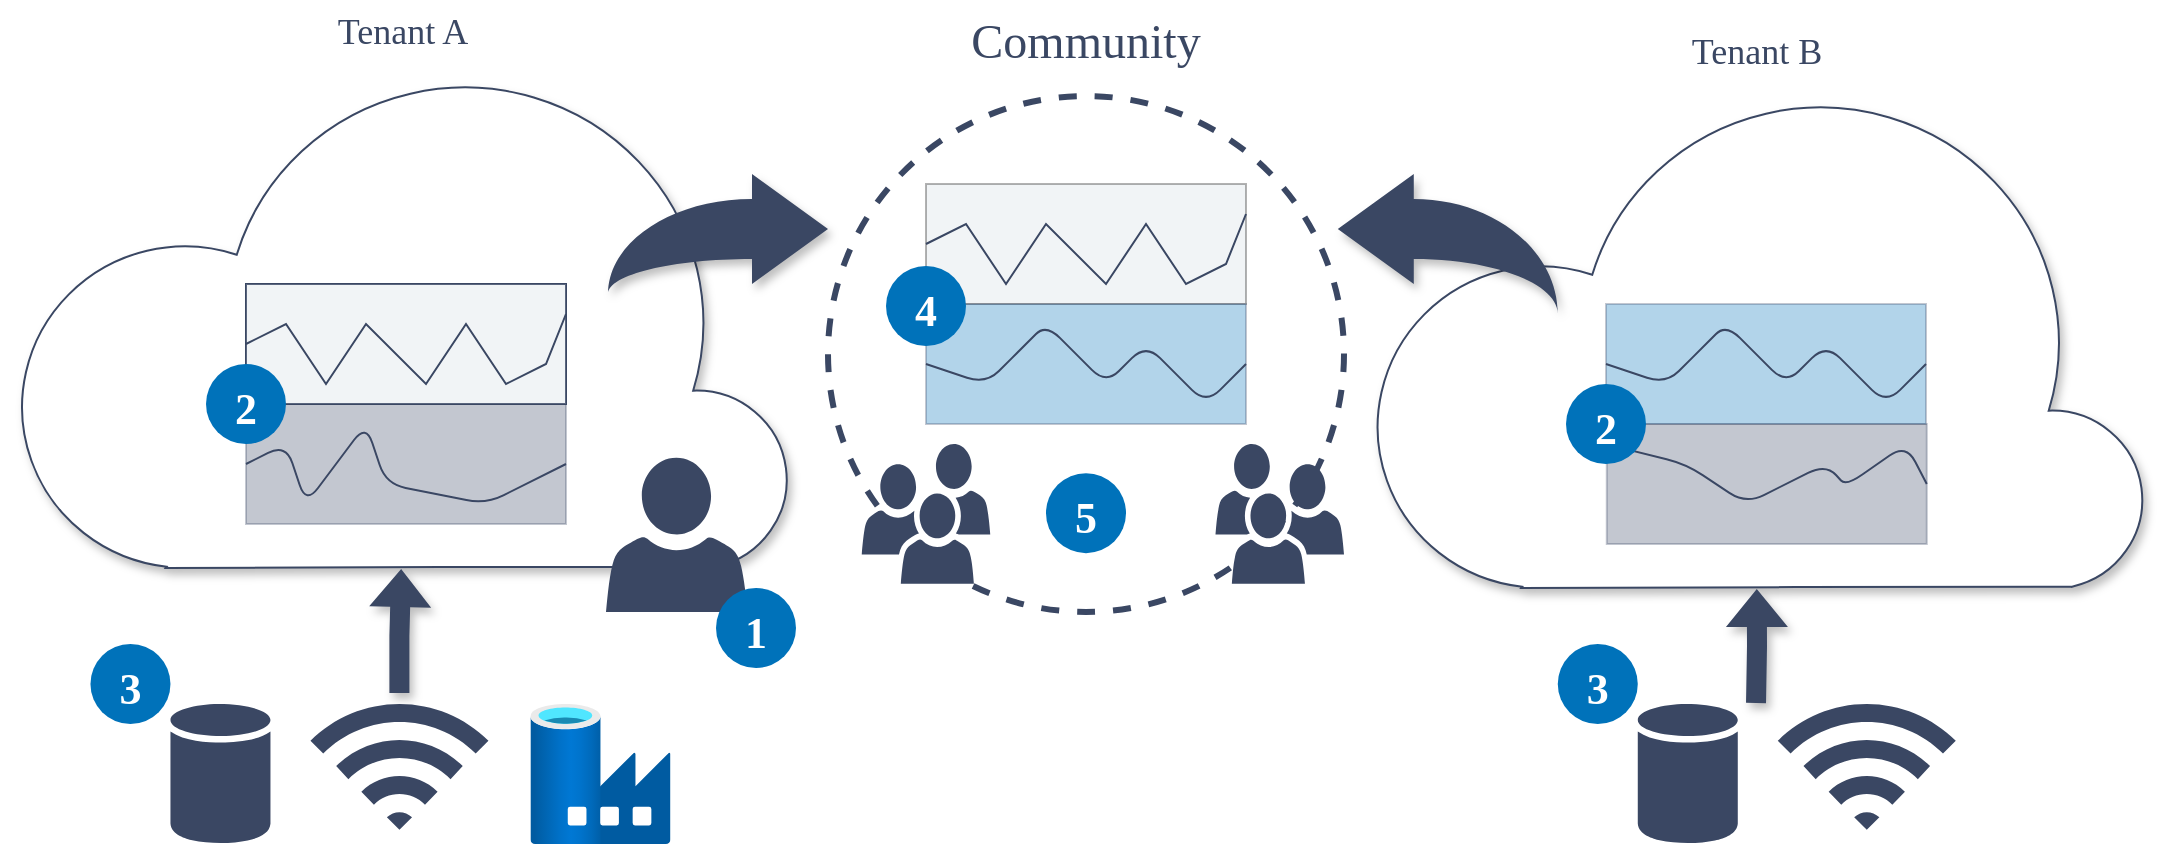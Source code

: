 <mxfile version="15.3.8" type="device"><diagram id="E29k8euflkz5KXhrsRJD" name="Page-2"><mxGraphModel dx="2062" dy="1182" grid="1" gridSize="10" guides="1" tooltips="1" connect="1" arrows="1" fold="1" page="1" pageScale="1" pageWidth="1100" pageHeight="850" math="0" shadow="0"><root><mxCell id="xHNixv0_dGu3-UZcAo0d-0"/><mxCell id="xHNixv0_dGu3-UZcAo0d-1" parent="xHNixv0_dGu3-UZcAo0d-0"/><mxCell id="GtAgXR0POvP67t67Wyeu-0" value="&lt;font style=&quot;font-size: 18px&quot;&gt;Tenant A&lt;/font&gt;" style="verticalLabelPosition=top;html=1;verticalAlign=bottom;align=center;shape=mxgraph.azure.cloud;shadow=1;labelPosition=center;spacingTop=0;fillColor=#FFFFFF;strokeColor=#3A4763;fontFamily=Titillium Web;fontSource=https%3A%2F%2Ffonts.googleapis.com%2Fcss%3Ffamily%3DTitillium%2BWeb;spacingBottom=0;fontColor=#3A4763;" vertex="1" parent="xHNixv0_dGu3-UZcAo0d-1"><mxGeometry x="12.23" y="278" width="390.77" height="254" as="geometry"/></mxCell><mxCell id="GtAgXR0POvP67t67Wyeu-1" value="&lt;font style=&quot;font-size: 18px&quot;&gt;Tenant B&lt;/font&gt;" style="verticalLabelPosition=top;html=1;verticalAlign=bottom;align=center;shape=mxgraph.azure.cloud;shadow=1;labelPosition=center;spacingTop=0;fillColor=default;strokeColor=#3A4763;fontFamily=Titillium Web;fontSource=https%3A%2F%2Ffonts.googleapis.com%2Fcss%3Ffamily%3DTitillium%2BWeb;spacingBottom=0;fontColor=#3A4763;" vertex="1" parent="xHNixv0_dGu3-UZcAo0d-1"><mxGeometry x="690" y="288" width="390.77" height="254" as="geometry"/></mxCell><mxCell id="t7bWqwD6H4C6iIc1hz2v-1" value="" style="html=1;shadow=1;dashed=0;align=center;verticalAlign=middle;shape=mxgraph.arrows2.jumpInArrow;dy=15;dx=38;arrowHead=55;sketch=0;fontColor=#FF3399;gradientDirection=west;flipH=0;strokeColor=none;fillColor=#3A4763;fontFamily=Titillium Web;fontSource=https%3A%2F%2Ffonts.googleapis.com%2Fcss%3Ffamily%3DTitillium%2BWeb;" vertex="1" parent="xHNixv0_dGu3-UZcAo0d-1"><mxGeometry x="311" y="335" width="110" height="60" as="geometry"/></mxCell><mxCell id="_nMaCqIYJ1is3a_on4s5-2" value="" style="group" vertex="1" connectable="0" parent="xHNixv0_dGu3-UZcAo0d-1"><mxGeometry x="785.89" y="570" width="199" height="100" as="geometry"/></mxCell><mxCell id="jPDe2ebYA5U5gEJp7QuB-6" value="" style="group" vertex="1" connectable="0" parent="_nMaCqIYJ1is3a_on4s5-2"><mxGeometry x="40" y="30" width="159" height="70" as="geometry"/></mxCell><mxCell id="jPDe2ebYA5U5gEJp7QuB-4" value="" style="sketch=0;shadow=0;dashed=0;html=1;strokeColor=none;fillColor=#3A4763;labelPosition=center;verticalLabelPosition=bottom;verticalAlign=top;outlineConnect=0;align=center;shape=mxgraph.office.databases.database;" vertex="1" parent="jPDe2ebYA5U5gEJp7QuB-6"><mxGeometry width="50" height="70" as="geometry"/></mxCell><mxCell id="jPDe2ebYA5U5gEJp7QuB-5" value="" style="html=1;verticalLabelPosition=bottom;align=center;labelBackgroundColor=#ffffff;verticalAlign=top;strokeWidth=2;strokeColor=none;shadow=0;dashed=0;shape=mxgraph.ios7.icons.wifi;pointerEvents=1;fontFamily=Titillium Web;fontSource=https%3A%2F%2Ffonts.googleapis.com%2Fcss%3Ffamily%3DTitillium%2BWeb;fontSize=24;fillColor=#3A4763;" vertex="1" parent="jPDe2ebYA5U5gEJp7QuB-6"><mxGeometry x="70" y="1.137e-13" width="89" height="62.93" as="geometry"/></mxCell><mxCell id="_nMaCqIYJ1is3a_on4s5-1" value="3" style="shape=ellipse;perimeter=ellipsePerimeter;fontSize=22;fontStyle=1;shadow=0;strokeColor=none;fillColor=#0072BA;strokeWidth=2;fontColor=#ffffff;align=center;verticalAlign=middle;fontFamily=Titillium Web;fontSource=https%3A%2F%2Ffonts.googleapis.com%2Fcss%3Ffamily%3DTitillium%2BWeb;" vertex="1" parent="_nMaCqIYJ1is3a_on4s5-2"><mxGeometry width="40" height="40" as="geometry"/></mxCell><mxCell id="_nMaCqIYJ1is3a_on4s5-3" value="" style="group" vertex="1" connectable="0" parent="xHNixv0_dGu3-UZcAo0d-1"><mxGeometry x="52.23" y="570" width="290" height="100" as="geometry"/></mxCell><mxCell id="jPDe2ebYA5U5gEJp7QuB-7" value="" style="group" vertex="1" connectable="0" parent="_nMaCqIYJ1is3a_on4s5-3"><mxGeometry x="40" y="30" width="250" height="70" as="geometry"/></mxCell><mxCell id="w6sfuB9m88D9v67qmGhd-0" value="" style="sketch=0;shadow=0;dashed=0;html=1;strokeColor=none;fillColor=#3A4763;labelPosition=center;verticalLabelPosition=bottom;verticalAlign=top;outlineConnect=0;align=center;shape=mxgraph.office.databases.database;" vertex="1" parent="jPDe2ebYA5U5gEJp7QuB-7"><mxGeometry width="50" height="70" as="geometry"/></mxCell><mxCell id="jPDe2ebYA5U5gEJp7QuB-0" value="" style="aspect=fixed;html=1;points=[];align=center;image;fontSize=12;image=img/lib/azure2/databases/Data_Factory.svg;sketch=0;fontFamily=Titillium Web;fontSource=https%3A%2F%2Ffonts.googleapis.com%2Fcss%3Ffamily%3DTitillium%2BWeb;" vertex="1" parent="jPDe2ebYA5U5gEJp7QuB-7"><mxGeometry x="180" width="70" height="70" as="geometry"/></mxCell><mxCell id="jPDe2ebYA5U5gEJp7QuB-3" value="" style="html=1;verticalLabelPosition=bottom;align=center;labelBackgroundColor=#ffffff;verticalAlign=top;strokeWidth=2;strokeColor=none;shadow=0;dashed=0;shape=mxgraph.ios7.icons.wifi;pointerEvents=1;fontFamily=Titillium Web;fontSource=https%3A%2F%2Ffonts.googleapis.com%2Fcss%3Ffamily%3DTitillium%2BWeb;fontSize=24;fillColor=#3A4763;" vertex="1" parent="jPDe2ebYA5U5gEJp7QuB-7"><mxGeometry x="70" y="1.137e-13" width="89" height="62.93" as="geometry"/></mxCell><mxCell id="_nMaCqIYJ1is3a_on4s5-0" value="3" style="shape=ellipse;perimeter=ellipsePerimeter;fontSize=22;fontStyle=1;shadow=0;strokeColor=none;fillColor=#0072BA;strokeWidth=2;fontColor=#ffffff;align=center;verticalAlign=middle;fontFamily=Titillium Web;fontSource=https%3A%2F%2Ffonts.googleapis.com%2Fcss%3Ffamily%3DTitillium%2BWeb;" vertex="1" parent="_nMaCqIYJ1is3a_on4s5-3"><mxGeometry width="40" height="40" as="geometry"/></mxCell><mxCell id="uH88AkqNezjdEOT2-anK-1" value="" style="group" vertex="1" connectable="0" parent="xHNixv0_dGu3-UZcAo0d-1"><mxGeometry x="310" y="476.82" width="95" height="105.18" as="geometry"/></mxCell><mxCell id="qxc_pXTwnw9307uiMnGY-0" value="" style="sketch=0;pointerEvents=1;shadow=0;dashed=0;html=1;strokeColor=none;fillColor=#3A4763;labelPosition=center;verticalLabelPosition=bottom;verticalAlign=top;outlineConnect=0;align=center;shape=mxgraph.office.users.user;fontFamily=Titillium Web;fontSource=https%3A%2F%2Ffonts.googleapis.com%2Fcss%3Ffamily%3DTitillium%2BWeb;" vertex="1" parent="uH88AkqNezjdEOT2-anK-1"><mxGeometry width="71" height="77.18" as="geometry"/></mxCell><mxCell id="h27MdLc9zztvTU6u2bYe-1" value="1" style="shape=ellipse;perimeter=ellipsePerimeter;fontSize=22;fontStyle=1;shadow=0;strokeColor=none;fillColor=#0072BA;strokeWidth=2;fontColor=#ffffff;align=center;verticalAlign=middle;fontFamily=Titillium Web;fontSource=https%3A%2F%2Ffonts.googleapis.com%2Fcss%3Ffamily%3DTitillium%2BWeb;" vertex="1" parent="uH88AkqNezjdEOT2-anK-1"><mxGeometry x="55" y="65.18" width="40" height="40" as="geometry"/></mxCell><mxCell id="uH88AkqNezjdEOT2-anK-3" value="" style="group;fontColor=#3A4763;" vertex="1" connectable="0" parent="xHNixv0_dGu3-UZcAo0d-1"><mxGeometry x="421" y="248" width="258" height="311.85" as="geometry"/></mxCell><mxCell id="1F7C_hZabSt8pR1lFBzT-0" value="Community" style="ellipse;whiteSpace=wrap;html=1;aspect=fixed;dashed=1;perimeterSpacing=5;verticalAlign=bottom;labelPosition=center;verticalLabelPosition=top;align=center;shadow=0;sketch=0;fontSize=24;strokeColor=#3A4763;strokeWidth=3;fontColor=#3A4763;fontFamily=Titillium Web;fontSource=https%3A%2F%2Ffonts.googleapis.com%2Fcss%3Ffamily%3DTitillium%2BWeb;spacingBottom=10;" vertex="1" parent="uH88AkqNezjdEOT2-anK-3"><mxGeometry y="48" width="258" height="258" as="geometry"/></mxCell><mxCell id="uH88AkqNezjdEOT2-anK-14" value="" style="group" vertex="1" connectable="0" parent="uH88AkqNezjdEOT2-anK-3"><mxGeometry x="49" y="92" width="160" height="60" as="geometry"/></mxCell><mxCell id="uH88AkqNezjdEOT2-anK-7" value="" style="rounded=0;whiteSpace=wrap;html=1;shadow=0;fontFamily=Titillium Web;fontSource=https%3A%2F%2Ffonts.googleapis.com%2Fcss%3Ffamily%3DTitillium%2BWeb;fontSize=24;fontColor=#3A4763;strokeColor=default;strokeWidth=1;fillColor=#D2DAE0;align=center;verticalAlign=middle;opacity=30;" vertex="1" parent="uH88AkqNezjdEOT2-anK-14"><mxGeometry width="160" height="60" as="geometry"/></mxCell><mxCell id="uH88AkqNezjdEOT2-anK-12" value="" style="rounded=0;orthogonalLoop=1;jettySize=auto;html=1;shadow=0;fontFamily=Titillium Web;fontSource=https%3A%2F%2Ffonts.googleapis.com%2Fcss%3Ffamily%3DTitillium%2BWeb;fontSize=24;fontColor=#3A4763;endArrow=none;endFill=0;sourcePerimeterSpacing=0;fillColor=#3A4763;entryX=1;entryY=0.25;entryDx=0;entryDy=0;exitX=0;exitY=0.5;exitDx=0;exitDy=0;strokeColor=#3A4763;" edge="1" parent="uH88AkqNezjdEOT2-anK-14" source="uH88AkqNezjdEOT2-anK-7" target="uH88AkqNezjdEOT2-anK-7"><mxGeometry relative="1" as="geometry"><mxPoint x="-160" y="-260" as="targetPoint"/><Array as="points"><mxPoint x="20" y="20"/><mxPoint x="40" y="50"/><mxPoint x="60" y="20"/><mxPoint x="90" y="50"/><mxPoint x="110" y="20"/><mxPoint x="130" y="50"/><mxPoint x="150" y="40"/></Array></mxGeometry></mxCell><mxCell id="uH88AkqNezjdEOT2-anK-22" value="" style="group" vertex="1" connectable="0" parent="uH88AkqNezjdEOT2-anK-3"><mxGeometry x="49" y="152" width="160" height="60" as="geometry"/></mxCell><mxCell id="uH88AkqNezjdEOT2-anK-23" value="" style="group" vertex="1" connectable="0" parent="uH88AkqNezjdEOT2-anK-22"><mxGeometry width="160" height="60" as="geometry"/></mxCell><mxCell id="uH88AkqNezjdEOT2-anK-8" value="" style="rounded=0;whiteSpace=wrap;html=1;shadow=0;fontFamily=Titillium Web;fontSource=https%3A%2F%2Ffonts.googleapis.com%2Fcss%3Ffamily%3DTitillium%2BWeb;fontSize=24;fontColor=#3A4763;strokeColor=#3A4763;strokeWidth=1;fillColor=#0072BA;align=center;verticalAlign=middle;opacity=30;" vertex="1" parent="uH88AkqNezjdEOT2-anK-23"><mxGeometry width="160" height="60" as="geometry"/></mxCell><mxCell id="uH88AkqNezjdEOT2-anK-21" value="" style="edgeStyle=none;orthogonalLoop=1;jettySize=auto;html=1;shadow=0;fontFamily=Titillium Web;fontSource=https%3A%2F%2Ffonts.googleapis.com%2Fcss%3Ffamily%3DTitillium%2BWeb;fontSize=24;fontColor=#3A4763;endArrow=none;endFill=0;sourcePerimeterSpacing=0;strokeColor=#3A4763;fillColor=#3A4763;exitX=1;exitY=0.5;exitDx=0;exitDy=0;rounded=1;entryX=0;entryY=0.5;entryDx=0;entryDy=0;" edge="1" parent="uH88AkqNezjdEOT2-anK-23" source="uH88AkqNezjdEOT2-anK-8" target="uH88AkqNezjdEOT2-anK-8"><mxGeometry relative="1" as="geometry"><mxPoint x="-149" y="-280" as="targetPoint"/><Array as="points"><mxPoint x="140" y="50"/><mxPoint x="110" y="20"/><mxPoint x="90" y="40"/><mxPoint x="60" y="10"/><mxPoint x="50" y="20"/><mxPoint x="30" y="40"/></Array></mxGeometry></mxCell><mxCell id="uH88AkqNezjdEOT2-anK-19" value="" style="edgeStyle=none;orthogonalLoop=1;jettySize=auto;html=1;shadow=0;fontFamily=Titillium Web;fontSource=https%3A%2F%2Ffonts.googleapis.com%2Fcss%3Ffamily%3DTitillium%2BWeb;fontSize=24;fontColor=#3A4763;endArrow=none;endFill=0;sourcePerimeterSpacing=0;strokeColor=#3A4763;fillColor=#3A4763;opacity=30;curved=1;entryX=0;entryY=0.5;entryDx=0;entryDy=0;" edge="1" parent="uH88AkqNezjdEOT2-anK-23" source="uH88AkqNezjdEOT2-anK-8" target="uH88AkqNezjdEOT2-anK-8"><mxGeometry relative="1" as="geometry"><mxPoint x="19" y="-18" as="targetPoint"/></mxGeometry></mxCell><mxCell id="uH88AkqNezjdEOT2-anK-33" value="4" style="shape=ellipse;perimeter=ellipsePerimeter;fontSize=22;fontStyle=1;shadow=0;strokeColor=none;fillColor=#0072BA;strokeWidth=2;fontColor=#ffffff;align=center;verticalAlign=middle;fontFamily=Titillium Web;fontSource=https%3A%2F%2Ffonts.googleapis.com%2Fcss%3Ffamily%3DTitillium%2BWeb;" vertex="1" parent="uH88AkqNezjdEOT2-anK-3"><mxGeometry x="29" y="133" width="40" height="40" as="geometry"/></mxCell><mxCell id="cr3ekC6h3Y1ULXvlMRdJ-3" value="5" style="shape=ellipse;perimeter=ellipsePerimeter;fontSize=22;fontStyle=1;shadow=0;strokeColor=none;fillColor=#0072BA;strokeWidth=2;fontColor=#ffffff;align=center;verticalAlign=middle;fontFamily=Titillium Web;fontSource=https%3A%2F%2Ffonts.googleapis.com%2Fcss%3Ffamily%3DTitillium%2BWeb;" vertex="1" parent="uH88AkqNezjdEOT2-anK-3"><mxGeometry x="109" y="236.57" width="40" height="40" as="geometry"/></mxCell><mxCell id="cr3ekC6h3Y1ULXvlMRdJ-12" value="&lt;span style=&quot;color: rgba(0 , 0 , 0 , 0) ; font-family: monospace ; font-size: 0px&quot;&gt;%3CmxGraphModel%3E%3Croot%3E%3CmxCell%20id%3D%220%22%2F%3E%3CmxCell%20id%3D%221%22%20parent%3D%220%22%2F%3E%3CmxCell%20id%3D%222%22%20value%3D%22%22%20style%3D%22group%3BfontColor%3D%233A4763%3B%22%20vertex%3D%221%22%20connectable%3D%220%22%20parent%3D%221%22%3E%3CmxGeometry%20x%3D%22421%22%20y%3D%22248%22%20width%3D%22258%22%20height%3D%22306%22%20as%3D%22geometry%22%2F%3E%3C%2FmxCell%3E%3CmxCell%20id%3D%223%22%20value%3D%22Community%22%20style%3D%22ellipse%3BwhiteSpace%3Dwrap%3Bhtml%3D1%3Baspect%3Dfixed%3Bdashed%3D1%3BperimeterSpacing%3D5%3BverticalAlign%3Dbottom%3BlabelPosition%3Dcenter%3BverticalLabelPosition%3Dtop%3Balign%3Dcenter%3Bshadow%3D0%3Bsketch%3D0%3BfontSize%3D24%3BstrokeColor%3D%233A4763%3BstrokeWidth%3D3%3BfontColor%3D%233A4763%3BfontFamily%3DTitillium%20Web%3BfontSource%3Dhttps%253A%252F%252Ffonts.googleapis.com%252Fcss%253Ffamily%253DTitillium%252BWeb%3BspacingBottom%3D10%3B%22%20vertex%3D%221%22%20parent%3D%222%22%3E%3CmxGeometry%20y%3D%2248%22%20width%3D%22258%22%20height%3D%22258%22%20as%3D%22geometry%22%2F%3E%3C%2FmxCell%3E%3CmxCell%20id%3D%224%22%20value%3D%22%2B%22%20style%3D%22sketch%3D0%3BpointerEvents%3D1%3Bshadow%3D0%3Bdashed%3D0%3Bhtml%3D1%3BstrokeColor%3Dnone%3BfillColor%3D%233A4763%3BlabelPosition%3Dcenter%3BverticalLabelPosition%3Dbottom%3BverticalAlign%3Dtop%3BoutlineConnect%3D0%3Balign%3Dcenter%3Bshape%3Dmxgraph.office.users.users%3BfontFamily%3DTitillium%20Web%3BfontSource%3Dhttps%253A%252F%252Ffonts.googleapis.com%252Fcss%253Ffamily%253DTitillium%252BWeb%3BfontSize%3D24%3BflipH%3D1%3B%22%20vertex%3D%221%22%20parent%3D%222%22%3E%3CmxGeometry%20x%3D%22194.4%22%20y%3D%22222%22%20width%3D%2263.6%22%20height%3D%2269.13%22%20as%3D%22geometry%22%2F%3E%3C%2FmxCell%3E%3CmxCell%20id%3D%225%22%20value%3D%22%22%20style%3D%22group%22%20vertex%3D%221%22%20connectable%3D%220%22%20parent%3D%222%22%3E%3CmxGeometry%20x%3D%2249%22%20y%3D%2292%22%20width%3D%22160%22%20height%3D%2260%22%20as%3D%22geometry%22%2F%3E%3C%2FmxCell%3E%3CmxCell%20id%3D%226%22%20value%3D%22%22%20style%3D%22rounded%3D0%3BwhiteSpace%3Dwrap%3Bhtml%3D1%3Bshadow%3D0%3BfontFamily%3DTitillium%20Web%3BfontSource%3Dhttps%253A%252F%252Ffonts.googleapis.com%252Fcss%253Ffamily%253DTitillium%252BWeb%3BfontSize%3D24%3BfontColor%3D%233A4763%3BstrokeColor%3Ddefault%3BstrokeWidth%3D1%3BfillColor%3D%23D2DAE0%3Balign%3Dcenter%3BverticalAlign%3Dmiddle%3Bopacity%3D30%3B%22%20vertex%3D%221%22%20parent%3D%225%22%3E%3CmxGeometry%20width%3D%22160%22%20height%3D%2260%22%20as%3D%22geometry%22%2F%3E%3C%2FmxCell%3E%3CmxCell%20id%3D%227%22%20value%3D%22%22%20style%3D%22rounded%3D0%3BorthogonalLoop%3D1%3BjettySize%3Dauto%3Bhtml%3D1%3Bshadow%3D0%3BfontFamily%3DTitillium%20Web%3BfontSource%3Dhttps%253A%252F%252Ffonts.googleapis.com%252Fcss%253Ffamily%253DTitillium%252BWeb%3BfontSize%3D24%3BfontColor%3D%233A4763%3BendArrow%3Dnone%3BendFill%3D0%3BsourcePerimeterSpacing%3D0%3BfillColor%3D%233A4763%3BentryX%3D1%3BentryY%3D0.25%3BentryDx%3D0%3BentryDy%3D0%3BexitX%3D0%3BexitY%3D0.5%3BexitDx%3D0%3BexitDy%3D0%3BstrokeColor%3D%233A4763%3B%22%20edge%3D%221%22%20parent%3D%225%22%20source%3D%226%22%20target%3D%226%22%3E%3CmxGeometry%20relative%3D%221%22%20as%3D%22geometry%22%3E%3CmxPoint%20x%3D%22-160%22%20y%3D%22-260%22%20as%3D%22targetPoint%22%2F%3E%3CArray%20as%3D%22points%22%3E%3CmxPoint%20x%3D%2220%22%20y%3D%2220%22%2F%3E%3CmxPoint%20x%3D%2240%22%20y%3D%2250%22%2F%3E%3CmxPoint%20x%3D%2260%22%20y%3D%2220%22%2F%3E%3CmxPoint%20x%3D%2290%22%20y%3D%2250%22%2F%3E%3CmxPoint%20x%3D%22110%22%20y%3D%2220%22%2F%3E%3CmxPoint%20x%3D%22130%22%20y%3D%2250%22%2F%3E%3CmxPoint%20x%3D%22150%22%20y%3D%2240%22%2F%3E%3C%2FArray%3E%3C%2FmxGeometry%3E%3C%2FmxCell%3E%3CmxCell%20id%3D%228%22%20value%3D%22%22%20style%3D%22group%22%20vertex%3D%221%22%20connectable%3D%220%22%20parent%3D%222%22%3E%3CmxGeometry%20x%3D%2249%22%20y%3D%22152%22%20width%3D%22160%22%20height%3D%2260%22%20as%3D%22geometry%22%2F%3E%3C%2FmxCell%3E%3CmxCell%20id%3D%229%22%20value%3D%22%22%20style%3D%22group%22%20vertex%3D%221%22%20connectable%3D%220%22%20parent%3D%228%22%3E%3CmxGeometry%20width%3D%22160%22%20height%3D%2260%22%20as%3D%22geometry%22%2F%3E%3C%2FmxCell%3E%3CmxCell%20id%3D%2210%22%20value%3D%22%22%20style%3D%22rounded%3D0%3BwhiteSpace%3Dwrap%3Bhtml%3D1%3Bshadow%3D0%3BfontFamily%3DTitillium%20Web%3BfontSource%3Dhttps%253A%252F%252Ffonts.googleapis.com%252Fcss%253Ffamily%253DTitillium%252BWeb%3BfontSize%3D24%3BfontColor%3D%233A4763%3BstrokeColor%3D%233A4763%3BstrokeWidth%3D1%3BfillColor%3D%230072BA%3Balign%3Dcenter%3BverticalAlign%3Dmiddle%3Bopacity%3D30%3B%22%20vertex%3D%221%22%20parent%3D%229%22%3E%3CmxGeometry%20width%3D%22160%22%20height%3D%2260%22%20as%3D%22geometry%22%2F%3E%3C%2FmxCell%3E%3CmxCell%20id%3D%2211%22%20value%3D%22%22%20style%3D%22edgeStyle%3Dnone%3BorthogonalLoop%3D1%3BjettySize%3Dauto%3Bhtml%3D1%3Bshadow%3D0%3BfontFamily%3DTitillium%20Web%3BfontSource%3Dhttps%253A%252F%252Ffonts.googleapis.com%252Fcss%253Ffamily%253DTitillium%252BWeb%3BfontSize%3D24%3BfontColor%3D%233A4763%3BendArrow%3Dnone%3BendFill%3D0%3BsourcePerimeterSpacing%3D0%3BstrokeColor%3D%233A4763%3BfillColor%3D%233A4763%3BexitX%3D1%3BexitY%3D0.5%3BexitDx%3D0%3BexitDy%3D0%3Brounded%3D1%3BentryX%3D0%3BentryY%3D0.5%3BentryDx%3D0%3BentryDy%3D0%3B%22%20edge%3D%221%22%20parent%3D%229%22%20source%3D%2210%22%20target%3D%2210%22%3E%3CmxGeometry%20relative%3D%221%22%20as%3D%22geometry%22%3E%3CmxPoint%20x%3D%22-149%22%20y%3D%22-280%22%20as%3D%22targetPoint%22%2F%3E%3CArray%20as%3D%22points%22%3E%3CmxPoint%20x%3D%22140%22%20y%3D%2250%22%2F%3E%3CmxPoint%20x%3D%22110%22%20y%3D%2220%22%2F%3E%3CmxPoint%20x%3D%2290%22%20y%3D%2240%22%2F%3E%3CmxPoint%20x%3D%2260%22%20y%3D%2210%22%2F%3E%3CmxPoint%20x%3D%2250%22%20y%3D%2220%22%2F%3E%3CmxPoint%20x%3D%2230%22%20y%3D%2240%22%2F%3E%3C%2FArray%3E%3C%2FmxGeometry%3E%3C%2FmxCell%3E%3CmxCell%20id%3D%2212%22%20value%3D%22%22%20style%3D%22edgeStyle%3Dnone%3BorthogonalLoop%3D1%3BjettySize%3Dauto%3Bhtml%3D1%3Bshadow%3D0%3BfontFamily%3DTitillium%20Web%3BfontSource%3Dhttps%253A%252F%252Ffonts.googleapis.com%252Fcss%253Ffamily%253DTitillium%252BWeb%3BfontSize%3D24%3BfontColor%3D%233A4763%3BendArrow%3Dnone%3BendFill%3D0%3BsourcePerimeterSpacing%3D0%3BstrokeColor%3D%233A4763%3BfillColor%3D%233A4763%3Bopacity%3D30%3Bcurved%3D1%3BentryX%3D0%3BentryY%3D0.5%3BentryDx%3D0%3BentryDy%3D0%3B%22%20edge%3D%221%22%20parent%3D%229%22%20source%3D%2210%22%20target%3D%2210%22%3E%3CmxGeometry%20relative%3D%221%22%20as%3D%22geometry%22%3E%3CmxPoint%20x%3D%2219%22%20y%3D%22-18%22%20as%3D%22targetPoint%22%2F%3E%3C%2FmxGeometry%3E%3C%2FmxCell%3E%3CmxCell%20id%3D%2213%22%20value%3D%224%22%20style%3D%22shape%3Dellipse%3Bperimeter%3DellipsePerimeter%3BfontSize%3D22%3BfontStyle%3D1%3Bshadow%3D0%3BstrokeColor%3Dnone%3BfillColor%3D%230072BA%3BstrokeWidth%3D2%3BfontColor%3D%23ffffff%3Balign%3Dcenter%3BverticalAlign%3Dmiddle%3BfontFamily%3DTitillium%20Web%3BfontSource%3Dhttps%253A%252F%252Ffonts.googleapis.com%252Fcss%253Ffamily%253DTitillium%252BWeb%3B%22%20vertex%3D%221%22%20parent%3D%222%22%3E%3CmxGeometry%20x%3D%2229%22%20y%3D%22133%22%20width%3D%2240%22%20height%3D%2240%22%20as%3D%22geometry%22%2F%3E%3C%2FmxCell%3E%3CmxCell%20id%3D%2214%22%20value%3D%225%22%20style%3D%22shape%3Dellipse%3Bperimeter%3DellipsePerimeter%3BfontSize%3D22%3BfontStyle%3D1%3Bshadow%3D0%3BstrokeColor%3Dnone%3BfillColor%3D%230072BA%3BstrokeWidth%3D2%3BfontColor%3D%23ffffff%3Balign%3Dcenter%3BverticalAlign%3Dmiddle%3BfontFamily%3DTitillium%20Web%3BfontSource%3Dhttps%253A%252F%252Ffonts.googleapis.com%252Fcss%253Ffamily%253DTitillium%252BWeb%3B%22%20vertex%3D%221%22%20parent%3D%222%22%3E%3CmxGeometry%20x%3D%22109%22%20y%3D%22236.57%22%20width%3D%2240%22%20height%3D%2240%22%20as%3D%22geometry%22%2F%3E%3C%2FmxCell%3E%3CmxCell%20id%3D%2215%22%20value%3D%22%22%20style%3D%22sketch%3D0%3BpointerEvents%3D1%3Bshadow%3D0%3Bdashed%3D0%3Bhtml%3D1%3BstrokeColor%3Dnone%3BfillColor%3D%233A4763%3BlabelPosition%3Dcenter%3BverticalLabelPosition%3Dbottom%3BverticalAlign%3Dtop%3BoutlineConnect%3D0%3Balign%3Dcenter%3Bshape%3Dmxgraph.office.users.users%3BfontFamily%3DTitillium%20Web%3BfontSource%3Dhttps%253A%252F%252Ffonts.googleapis.com%252Fcss%253Ffamily%253DTitillium%252BWeb%3BfontSize%3D24%3BfontColor%3D%233A4763%3B%22%20vertex%3D%221%22%20parent%3D%222%22%3E%3CmxGeometry%20x%3D%2216.87%22%20y%3D%22222%22%20width%3D%2264.26%22%20height%3D%2269.85%22%20as%3D%22geometry%22%2F%3E%3C%2FmxCell%3E%3C%2Froot%3E%3C%2FmxGraphModel%3E&lt;/span&gt;" style="sketch=0;pointerEvents=1;shadow=0;dashed=0;html=1;strokeColor=none;fillColor=#3A4763;labelPosition=center;verticalLabelPosition=bottom;verticalAlign=top;outlineConnect=0;align=center;shape=mxgraph.office.users.users;fontFamily=Titillium Web;fontSource=https%3A%2F%2Ffonts.googleapis.com%2Fcss%3Ffamily%3DTitillium%2BWeb;fontSize=24;fontColor=#3A4763;" vertex="1" parent="uH88AkqNezjdEOT2-anK-3"><mxGeometry x="16.87" y="222" width="64.26" height="69.85" as="geometry"/></mxCell><mxCell id="cr3ekC6h3Y1ULXvlMRdJ-27" value="&lt;span style=&quot;color: rgba(0 , 0 , 0 , 0) ; font-family: monospace ; font-size: 0px&quot;&gt;%3CmxGraphModel%3E%3Croot%3E%3CmxCell%20id%3D%220%22%2F%3E%3CmxCell%20id%3D%221%22%20parent%3D%220%22%2F%3E%3CmxCell%20id%3D%222%22%20value%3D%22%22%20style%3D%22group%3BfontColor%3D%233A4763%3B%22%20vertex%3D%221%22%20connectable%3D%220%22%20parent%3D%221%22%3E%3CmxGeometry%20x%3D%22421%22%20y%3D%22248%22%20width%3D%22258%22%20height%3D%22306%22%20as%3D%22geometry%22%2F%3E%3C%2FmxCell%3E%3CmxCell%20id%3D%223%22%20value%3D%22Community%22%20style%3D%22ellipse%3BwhiteSpace%3Dwrap%3Bhtml%3D1%3Baspect%3Dfixed%3Bdashed%3D1%3BperimeterSpacing%3D5%3BverticalAlign%3Dbottom%3BlabelPosition%3Dcenter%3BverticalLabelPosition%3Dtop%3Balign%3Dcenter%3Bshadow%3D0%3Bsketch%3D0%3BfontSize%3D24%3BstrokeColor%3D%233A4763%3BstrokeWidth%3D3%3BfontColor%3D%233A4763%3BfontFamily%3DTitillium%20Web%3BfontSource%3Dhttps%253A%252F%252Ffonts.googleapis.com%252Fcss%253Ffamily%253DTitillium%252BWeb%3BspacingBottom%3D10%3B%22%20vertex%3D%221%22%20parent%3D%222%22%3E%3CmxGeometry%20y%3D%2248%22%20width%3D%22258%22%20height%3D%22258%22%20as%3D%22geometry%22%2F%3E%3C%2FmxCell%3E%3CmxCell%20id%3D%224%22%20value%3D%22%2B%22%20style%3D%22sketch%3D0%3BpointerEvents%3D1%3Bshadow%3D0%3Bdashed%3D0%3Bhtml%3D1%3BstrokeColor%3Dnone%3BfillColor%3D%233A4763%3BlabelPosition%3Dcenter%3BverticalLabelPosition%3Dbottom%3BverticalAlign%3Dtop%3BoutlineConnect%3D0%3Balign%3Dcenter%3Bshape%3Dmxgraph.office.users.users%3BfontFamily%3DTitillium%20Web%3BfontSource%3Dhttps%253A%252F%252Ffonts.googleapis.com%252Fcss%253Ffamily%253DTitillium%252BWeb%3BfontSize%3D24%3BflipH%3D1%3B%22%20vertex%3D%221%22%20parent%3D%222%22%3E%3CmxGeometry%20x%3D%22194.4%22%20y%3D%22222%22%20width%3D%2263.6%22%20height%3D%2269.13%22%20as%3D%22geometry%22%2F%3E%3C%2FmxCell%3E%3CmxCell%20id%3D%225%22%20value%3D%22%22%20style%3D%22group%22%20vertex%3D%221%22%20connectable%3D%220%22%20parent%3D%222%22%3E%3CmxGeometry%20x%3D%2249%22%20y%3D%2292%22%20width%3D%22160%22%20height%3D%2260%22%20as%3D%22geometry%22%2F%3E%3C%2FmxCell%3E%3CmxCell%20id%3D%226%22%20value%3D%22%22%20style%3D%22rounded%3D0%3BwhiteSpace%3Dwrap%3Bhtml%3D1%3Bshadow%3D0%3BfontFamily%3DTitillium%20Web%3BfontSource%3Dhttps%253A%252F%252Ffonts.googleapis.com%252Fcss%253Ffamily%253DTitillium%252BWeb%3BfontSize%3D24%3BfontColor%3D%233A4763%3BstrokeColor%3Ddefault%3BstrokeWidth%3D1%3BfillColor%3D%23D2DAE0%3Balign%3Dcenter%3BverticalAlign%3Dmiddle%3Bopacity%3D30%3B%22%20vertex%3D%221%22%20parent%3D%225%22%3E%3CmxGeometry%20width%3D%22160%22%20height%3D%2260%22%20as%3D%22geometry%22%2F%3E%3C%2FmxCell%3E%3CmxCell%20id%3D%227%22%20value%3D%22%22%20style%3D%22rounded%3D0%3BorthogonalLoop%3D1%3BjettySize%3Dauto%3Bhtml%3D1%3Bshadow%3D0%3BfontFamily%3DTitillium%20Web%3BfontSource%3Dhttps%253A%252F%252Ffonts.googleapis.com%252Fcss%253Ffamily%253DTitillium%252BWeb%3BfontSize%3D24%3BfontColor%3D%233A4763%3BendArrow%3Dnone%3BendFill%3D0%3BsourcePerimeterSpacing%3D0%3BfillColor%3D%233A4763%3BentryX%3D1%3BentryY%3D0.25%3BentryDx%3D0%3BentryDy%3D0%3BexitX%3D0%3BexitY%3D0.5%3BexitDx%3D0%3BexitDy%3D0%3BstrokeColor%3D%233A4763%3B%22%20edge%3D%221%22%20parent%3D%225%22%20source%3D%226%22%20target%3D%226%22%3E%3CmxGeometry%20relative%3D%221%22%20as%3D%22geometry%22%3E%3CmxPoint%20x%3D%22-160%22%20y%3D%22-260%22%20as%3D%22targetPoint%22%2F%3E%3CArray%20as%3D%22points%22%3E%3CmxPoint%20x%3D%2220%22%20y%3D%2220%22%2F%3E%3CmxPoint%20x%3D%2240%22%20y%3D%2250%22%2F%3E%3CmxPoint%20x%3D%2260%22%20y%3D%2220%22%2F%3E%3CmxPoint%20x%3D%2290%22%20y%3D%2250%22%2F%3E%3CmxPoint%20x%3D%22110%22%20y%3D%2220%22%2F%3E%3CmxPoint%20x%3D%22130%22%20y%3D%2250%22%2F%3E%3CmxPoint%20x%3D%22150%22%20y%3D%2240%22%2F%3E%3C%2FArray%3E%3C%2FmxGeometry%3E%3C%2FmxCell%3E%3CmxCell%20id%3D%228%22%20value%3D%22%22%20style%3D%22group%22%20vertex%3D%221%22%20connectable%3D%220%22%20parent%3D%222%22%3E%3CmxGeometry%20x%3D%2249%22%20y%3D%22152%22%20width%3D%22160%22%20height%3D%2260%22%20as%3D%22geometry%22%2F%3E%3C%2FmxCell%3E%3CmxCell%20id%3D%229%22%20value%3D%22%22%20style%3D%22group%22%20vertex%3D%221%22%20connectable%3D%220%22%20parent%3D%228%22%3E%3CmxGeometry%20width%3D%22160%22%20height%3D%2260%22%20as%3D%22geometry%22%2F%3E%3C%2FmxCell%3E%3CmxCell%20id%3D%2210%22%20value%3D%22%22%20style%3D%22rounded%3D0%3BwhiteSpace%3Dwrap%3Bhtml%3D1%3Bshadow%3D0%3BfontFamily%3DTitillium%20Web%3BfontSource%3Dhttps%253A%252F%252Ffonts.googleapis.com%252Fcss%253Ffamily%253DTitillium%252BWeb%3BfontSize%3D24%3BfontColor%3D%233A4763%3BstrokeColor%3D%233A4763%3BstrokeWidth%3D1%3BfillColor%3D%230072BA%3Balign%3Dcenter%3BverticalAlign%3Dmiddle%3Bopacity%3D30%3B%22%20vertex%3D%221%22%20parent%3D%229%22%3E%3CmxGeometry%20width%3D%22160%22%20height%3D%2260%22%20as%3D%22geometry%22%2F%3E%3C%2FmxCell%3E%3CmxCell%20id%3D%2211%22%20value%3D%22%22%20style%3D%22edgeStyle%3Dnone%3BorthogonalLoop%3D1%3BjettySize%3Dauto%3Bhtml%3D1%3Bshadow%3D0%3BfontFamily%3DTitillium%20Web%3BfontSource%3Dhttps%253A%252F%252Ffonts.googleapis.com%252Fcss%253Ffamily%253DTitillium%252BWeb%3BfontSize%3D24%3BfontColor%3D%233A4763%3BendArrow%3Dnone%3BendFill%3D0%3BsourcePerimeterSpacing%3D0%3BstrokeColor%3D%233A4763%3BfillColor%3D%233A4763%3BexitX%3D1%3BexitY%3D0.5%3BexitDx%3D0%3BexitDy%3D0%3Brounded%3D1%3BentryX%3D0%3BentryY%3D0.5%3BentryDx%3D0%3BentryDy%3D0%3B%22%20edge%3D%221%22%20parent%3D%229%22%20source%3D%2210%22%20target%3D%2210%22%3E%3CmxGeometry%20relative%3D%221%22%20as%3D%22geometry%22%3E%3CmxPoint%20x%3D%22-149%22%20y%3D%22-280%22%20as%3D%22targetPoint%22%2F%3E%3CArray%20as%3D%22points%22%3E%3CmxPoint%20x%3D%22140%22%20y%3D%2250%22%2F%3E%3CmxPoint%20x%3D%22110%22%20y%3D%2220%22%2F%3E%3CmxPoint%20x%3D%2290%22%20y%3D%2240%22%2F%3E%3CmxPoint%20x%3D%2260%22%20y%3D%2210%22%2F%3E%3CmxPoint%20x%3D%2250%22%20y%3D%2220%22%2F%3E%3CmxPoint%20x%3D%2230%22%20y%3D%2240%22%2F%3E%3C%2FArray%3E%3C%2FmxGeometry%3E%3C%2FmxCell%3E%3CmxCell%20id%3D%2212%22%20value%3D%22%22%20style%3D%22edgeStyle%3Dnone%3BorthogonalLoop%3D1%3BjettySize%3Dauto%3Bhtml%3D1%3Bshadow%3D0%3BfontFamily%3DTitillium%20Web%3BfontSource%3Dhttps%253A%252F%252Ffonts.googleapis.com%252Fcss%253Ffamily%253DTitillium%252BWeb%3BfontSize%3D24%3BfontColor%3D%233A4763%3BendArrow%3Dnone%3BendFill%3D0%3BsourcePerimeterSpacing%3D0%3BstrokeColor%3D%233A4763%3BfillColor%3D%233A4763%3Bopacity%3D30%3Bcurved%3D1%3BentryX%3D0%3BentryY%3D0.5%3BentryDx%3D0%3BentryDy%3D0%3B%22%20edge%3D%221%22%20parent%3D%229%22%20source%3D%2210%22%20target%3D%2210%22%3E%3CmxGeometry%20relative%3D%221%22%20as%3D%22geometry%22%3E%3CmxPoint%20x%3D%2219%22%20y%3D%22-18%22%20as%3D%22targetPoint%22%2F%3E%3C%2FmxGeometry%3E%3C%2FmxCell%3E%3CmxCell%20id%3D%2213%22%20value%3D%224%22%20style%3D%22shape%3Dellipse%3Bperimeter%3DellipsePerimeter%3BfontSize%3D22%3BfontStyle%3D1%3Bshadow%3D0%3BstrokeColor%3Dnone%3BfillColor%3D%230072BA%3BstrokeWidth%3D2%3BfontColor%3D%23ffffff%3Balign%3Dcenter%3BverticalAlign%3Dmiddle%3BfontFamily%3DTitillium%20Web%3BfontSource%3Dhttps%253A%252F%252Ffonts.googleapis.com%252Fcss%253Ffamily%253DTitillium%252BWeb%3B%22%20vertex%3D%221%22%20parent%3D%222%22%3E%3CmxGeometry%20x%3D%2229%22%20y%3D%22133%22%20width%3D%2240%22%20height%3D%2240%22%20as%3D%22geometry%22%2F%3E%3C%2FmxCell%3E%3CmxCell%20id%3D%2214%22%20value%3D%225%22%20style%3D%22shape%3Dellipse%3Bperimeter%3DellipsePerimeter%3BfontSize%3D22%3BfontStyle%3D1%3Bshadow%3D0%3BstrokeColor%3Dnone%3BfillColor%3D%230072BA%3BstrokeWidth%3D2%3BfontColor%3D%23ffffff%3Balign%3Dcenter%3BverticalAlign%3Dmiddle%3BfontFamily%3DTitillium%20Web%3BfontSource%3Dhttps%253A%252F%252Ffonts.googleapis.com%252Fcss%253Ffamily%253DTitillium%252BWeb%3B%22%20vertex%3D%221%22%20parent%3D%222%22%3E%3CmxGeometry%20x%3D%22109%22%20y%3D%22236.57%22%20width%3D%2240%22%20height%3D%2240%22%20as%3D%22geometry%22%2F%3E%3C%2FmxCell%3E%3CmxCell%20id%3D%2215%22%20value%3D%22%22%20style%3D%22sketch%3D0%3BpointerEvents%3D1%3Bshadow%3D0%3Bdashed%3D0%3Bhtml%3D1%3BstrokeColor%3Dnone%3BfillColor%3D%233A4763%3BlabelPosition%3Dcenter%3BverticalLabelPosition%3Dbottom%3BverticalAlign%3Dtop%3BoutlineConnect%3D0%3Balign%3Dcenter%3Bshape%3Dmxgraph.office.users.users%3BfontFamily%3DTitillium%20Web%3BfontSource%3Dhttps%253A%252F%252Ffonts.googleapis.com%252Fcss%253Ffamily%253DTitillium%252BWeb%3BfontSize%3D24%3BfontColor%3D%233A4763%3B%22%20vertex%3D%221%22%20parent%3D%222%22%3E%3CmxGeometry%20x%3D%2216.87%22%20y%3D%22222%22%20width%3D%2264.26%22%20height%3D%2269.85%22%20as%3D%22geometry%22%2F%3E%3C%2FmxCell%3E%3C%2Froot%3E%3C%2FmxGraphModel%3E&lt;/span&gt;" style="sketch=0;pointerEvents=1;shadow=0;dashed=0;html=1;strokeColor=none;fillColor=#3A4763;labelPosition=center;verticalLabelPosition=bottom;verticalAlign=top;outlineConnect=0;align=center;shape=mxgraph.office.users.users;fontFamily=Titillium Web;fontSource=https%3A%2F%2Ffonts.googleapis.com%2Fcss%3Ffamily%3DTitillium%2BWeb;fontSize=24;fontColor=#3A4763;flipH=1;" vertex="1" parent="uH88AkqNezjdEOT2-anK-3"><mxGeometry x="193.74" y="222" width="64.26" height="69.85" as="geometry"/></mxCell><mxCell id="uH88AkqNezjdEOT2-anK-4" value="" style="edgeStyle=orthogonalEdgeStyle;curved=1;orthogonalLoop=1;jettySize=auto;html=1;dashed=1;fontFamily=Titillium Web;fontSource=https%3A%2F%2Ffonts.googleapis.com%2Fcss%3Ffamily%3DTitillium%2BWeb;fontSize=24;fontColor=#3A4763;endArrow=block;endFill=0;shape=flexArrow;rounded=0;strokeColor=none;fillColor=#3A4763;sourcePerimeterSpacing=5;shadow=1;" edge="1" parent="xHNixv0_dGu3-UZcAo0d-1" source="jPDe2ebYA5U5gEJp7QuB-3" target="GtAgXR0POvP67t67Wyeu-0"><mxGeometry relative="1" as="geometry"/></mxCell><mxCell id="uH88AkqNezjdEOT2-anK-5" value="" style="edgeStyle=orthogonalEdgeStyle;curved=1;orthogonalLoop=1;jettySize=auto;html=1;fontFamily=Titillium Web;fontSource=https%3A%2F%2Ffonts.googleapis.com%2Fcss%3Ffamily%3DTitillium%2BWeb;fontSize=24;fontColor=#3A4763;endArrow=block;endFill=0;shape=flexArrow;fillColor=#3A4763;strokeColor=none;sourcePerimeterSpacing=20;startSize=0;shadow=1;" edge="1" parent="xHNixv0_dGu3-UZcAo0d-1" target="GtAgXR0POvP67t67Wyeu-1"><mxGeometry relative="1" as="geometry"><mxPoint x="885" y="600" as="sourcePoint"/></mxGeometry></mxCell><mxCell id="uH88AkqNezjdEOT2-anK-31" value="" style="edgeStyle=none;rounded=1;orthogonalLoop=1;jettySize=auto;html=1;shadow=0;fontFamily=Titillium Web;fontSource=https%3A%2F%2Ffonts.googleapis.com%2Fcss%3Ffamily%3DTitillium%2BWeb;fontSize=24;fontColor=#3A4763;endArrow=none;endFill=0;sourcePerimeterSpacing=0;strokeColor=#3A4763;fillColor=#3A4763;entryX=1;entryY=0.5;entryDx=0;entryDy=0;" edge="1" parent="xHNixv0_dGu3-UZcAo0d-1" source="uH88AkqNezjdEOT2-anK-9" target="uH88AkqNezjdEOT2-anK-9"><mxGeometry relative="1" as="geometry"><mxPoint x="730.39" y="490" as="targetPoint"/><Array as="points"><mxPoint x="850" y="480"/><mxPoint x="880" y="500"/><mxPoint x="920" y="480"/><mxPoint x="930" y="491"/><mxPoint x="960" y="470"/></Array></mxGeometry></mxCell><mxCell id="cr3ekC6h3Y1ULXvlMRdJ-0" value="" style="edgeStyle=none;rounded=1;orthogonalLoop=1;jettySize=auto;html=1;shadow=0;fontFamily=Titillium Web;fontSource=https%3A%2F%2Ffonts.googleapis.com%2Fcss%3Ffamily%3DTitillium%2BWeb;fontSize=24;fontColor=#3A4763;endArrow=none;endFill=0;sourcePerimeterSpacing=0;strokeColor=#3A4763;fillColor=#3A4763;" edge="1" parent="xHNixv0_dGu3-UZcAo0d-1" source="uH88AkqNezjdEOT2-anK-9" target="uH88AkqNezjdEOT2-anK-25"><mxGeometry relative="1" as="geometry"/></mxCell><mxCell id="uH88AkqNezjdEOT2-anK-9" value="" style="rounded=0;whiteSpace=wrap;html=1;shadow=0;fontFamily=Titillium Web;fontSource=https%3A%2F%2Ffonts.googleapis.com%2Fcss%3Ffamily%3DTitillium%2BWeb;fontSize=24;fontColor=#3A4763;strokeColor=#3A4763;strokeWidth=1;fillColor=#3A4763;align=center;verticalAlign=middle;opacity=30;" vertex="1" parent="xHNixv0_dGu3-UZcAo0d-1"><mxGeometry x="810.39" y="460" width="160" height="60" as="geometry"/></mxCell><mxCell id="uH88AkqNezjdEOT2-anK-29" value="" style="edgeStyle=none;rounded=1;orthogonalLoop=1;jettySize=auto;html=1;shadow=0;fontFamily=Titillium Web;fontSource=https%3A%2F%2Ffonts.googleapis.com%2Fcss%3Ffamily%3DTitillium%2BWeb;fontSize=24;fontColor=#3A4763;endArrow=none;endFill=0;sourcePerimeterSpacing=0;strokeColor=#3A4763;fillColor=#3A4763;exitX=0;exitY=0.5;exitDx=0;exitDy=0;entryX=1;entryY=0.5;entryDx=0;entryDy=0;" edge="1" parent="xHNixv0_dGu3-UZcAo0d-1" source="uH88AkqNezjdEOT2-anK-10" target="uH88AkqNezjdEOT2-anK-10"><mxGeometry relative="1" as="geometry"><Array as="points"><mxPoint x="150" y="470"/><mxPoint x="160" y="500"/><mxPoint x="190" y="460"/><mxPoint x="200" y="490"/><mxPoint x="250" y="500"/></Array></mxGeometry></mxCell><mxCell id="uH88AkqNezjdEOT2-anK-10" value="" style="rounded=0;whiteSpace=wrap;html=1;shadow=0;fontFamily=Titillium Web;fontSource=https%3A%2F%2Ffonts.googleapis.com%2Fcss%3Ffamily%3DTitillium%2BWeb;fontSize=24;fontColor=#3A4763;strokeColor=#3A4763;strokeWidth=1;fillColor=#3A4763;align=center;verticalAlign=middle;opacity=30;" vertex="1" parent="xHNixv0_dGu3-UZcAo0d-1"><mxGeometry x="130" y="450" width="160" height="60" as="geometry"/></mxCell><mxCell id="uH88AkqNezjdEOT2-anK-15" value="" style="group;strokeColor=#3A4763;" vertex="1" connectable="0" parent="xHNixv0_dGu3-UZcAo0d-1"><mxGeometry x="130" y="390" width="160" height="60" as="geometry"/></mxCell><mxCell id="uH88AkqNezjdEOT2-anK-16" value="" style="rounded=0;whiteSpace=wrap;html=1;shadow=0;fontFamily=Titillium Web;fontSource=https%3A%2F%2Ffonts.googleapis.com%2Fcss%3Ffamily%3DTitillium%2BWeb;fontSize=24;fontColor=#3A4763;strokeColor=#3A4763;strokeWidth=1;fillColor=#D2DAE0;align=center;verticalAlign=middle;opacity=30;" vertex="1" parent="uH88AkqNezjdEOT2-anK-15"><mxGeometry width="160" height="60" as="geometry"/></mxCell><mxCell id="uH88AkqNezjdEOT2-anK-17" value="" style="rounded=0;orthogonalLoop=1;jettySize=auto;html=1;shadow=0;fontFamily=Titillium Web;fontSource=https%3A%2F%2Ffonts.googleapis.com%2Fcss%3Ffamily%3DTitillium%2BWeb;fontSize=24;fontColor=#3A4763;endArrow=none;endFill=0;sourcePerimeterSpacing=0;fillColor=#3A4763;entryX=1;entryY=0.25;entryDx=0;entryDy=0;exitX=0;exitY=0.5;exitDx=0;exitDy=0;strokeColor=#3A4763;" edge="1" parent="uH88AkqNezjdEOT2-anK-15" source="uH88AkqNezjdEOT2-anK-16" target="uH88AkqNezjdEOT2-anK-16"><mxGeometry relative="1" as="geometry"><mxPoint x="-160" y="-260" as="targetPoint"/><Array as="points"><mxPoint x="20" y="20"/><mxPoint x="40" y="50"/><mxPoint x="60" y="20"/><mxPoint x="90" y="50"/><mxPoint x="110" y="20"/><mxPoint x="130" y="50"/><mxPoint x="150" y="40"/></Array></mxGeometry></mxCell><mxCell id="uH88AkqNezjdEOT2-anK-24" value="" style="group" vertex="1" connectable="0" parent="xHNixv0_dGu3-UZcAo0d-1"><mxGeometry x="810" y="400" width="160" height="80" as="geometry"/></mxCell><mxCell id="uH88AkqNezjdEOT2-anK-25" value="" style="rounded=0;whiteSpace=wrap;html=1;shadow=0;fontFamily=Titillium Web;fontSource=https%3A%2F%2Ffonts.googleapis.com%2Fcss%3Ffamily%3DTitillium%2BWeb;fontSize=24;fontColor=#3A4763;strokeColor=#3A4763;strokeWidth=1;fillColor=#0072BA;align=center;verticalAlign=middle;opacity=30;" vertex="1" parent="uH88AkqNezjdEOT2-anK-24"><mxGeometry width="160" height="60" as="geometry"/></mxCell><mxCell id="uH88AkqNezjdEOT2-anK-26" value="" style="edgeStyle=none;orthogonalLoop=1;jettySize=auto;html=1;shadow=0;fontFamily=Titillium Web;fontSource=https%3A%2F%2Ffonts.googleapis.com%2Fcss%3Ffamily%3DTitillium%2BWeb;fontSize=24;fontColor=#3A4763;endArrow=none;endFill=0;sourcePerimeterSpacing=0;strokeColor=#3A4763;fillColor=#3A4763;exitX=1;exitY=0.5;exitDx=0;exitDy=0;rounded=1;entryX=0;entryY=0.5;entryDx=0;entryDy=0;" edge="1" parent="uH88AkqNezjdEOT2-anK-24" source="uH88AkqNezjdEOT2-anK-25" target="uH88AkqNezjdEOT2-anK-25"><mxGeometry relative="1" as="geometry"><mxPoint x="-149" y="-280" as="targetPoint"/><Array as="points"><mxPoint x="140" y="50"/><mxPoint x="110" y="20"/><mxPoint x="90" y="40"/><mxPoint x="60" y="10"/><mxPoint x="50" y="20"/><mxPoint x="30" y="40"/></Array></mxGeometry></mxCell><mxCell id="uH88AkqNezjdEOT2-anK-27" value="" style="edgeStyle=none;orthogonalLoop=1;jettySize=auto;html=1;shadow=0;fontFamily=Titillium Web;fontSource=https%3A%2F%2Ffonts.googleapis.com%2Fcss%3Ffamily%3DTitillium%2BWeb;fontSize=24;fontColor=#3A4763;endArrow=none;endFill=0;sourcePerimeterSpacing=0;strokeColor=#3A4763;fillColor=#3A4763;opacity=30;curved=1;entryX=0;entryY=0.5;entryDx=0;entryDy=0;" edge="1" parent="uH88AkqNezjdEOT2-anK-24" source="uH88AkqNezjdEOT2-anK-25" target="uH88AkqNezjdEOT2-anK-25"><mxGeometry relative="1" as="geometry"><mxPoint x="19" y="-18" as="targetPoint"/></mxGeometry></mxCell><mxCell id="15lYBCUbHKD9vG-IF56n-5" value="2" style="shape=ellipse;perimeter=ellipsePerimeter;fontSize=22;fontStyle=1;shadow=0;strokeColor=none;fillColor=#0072BA;strokeWidth=2;fontColor=#ffffff;align=center;verticalAlign=middle;fontFamily=Titillium Web;fontSource=https%3A%2F%2Ffonts.googleapis.com%2Fcss%3Ffamily%3DTitillium%2BWeb;" vertex="1" parent="uH88AkqNezjdEOT2-anK-24"><mxGeometry x="-20" y="40" width="40" height="40" as="geometry"/></mxCell><mxCell id="t7bWqwD6H4C6iIc1hz2v-0" value="" style="html=1;shadow=1;dashed=0;align=center;verticalAlign=middle;shape=mxgraph.arrows2.jumpInArrow;dy=15;dx=38;arrowHead=55;sketch=0;fontColor=#FF3399;gradientDirection=west;flipH=1;strokeColor=none;fillColor=#3A4763;fontFamily=Titillium Web;fontSource=https%3A%2F%2Ffonts.googleapis.com%2Fcss%3Ffamily%3DTitillium%2BWeb;" vertex="1" parent="xHNixv0_dGu3-UZcAo0d-1"><mxGeometry x="675.89" y="335" width="110" height="70" as="geometry"/></mxCell><mxCell id="uH88AkqNezjdEOT2-anK-28" value="" style="edgeStyle=none;rounded=1;orthogonalLoop=1;jettySize=auto;html=1;shadow=0;fontFamily=Titillium Web;fontSource=https%3A%2F%2Ffonts.googleapis.com%2Fcss%3Ffamily%3DTitillium%2BWeb;fontSize=24;fontColor=#3A4763;endArrow=none;endFill=0;sourcePerimeterSpacing=0;strokeColor=#000000;fillColor=#3A4763;entryX=1;entryY=0.5;entryDx=0;entryDy=0;" edge="1" parent="xHNixv0_dGu3-UZcAo0d-1" source="uH88AkqNezjdEOT2-anK-10" target="uH88AkqNezjdEOT2-anK-10"><mxGeometry relative="1" as="geometry"><mxPoint x="100" y="500" as="targetPoint"/></mxGeometry></mxCell><mxCell id="15lYBCUbHKD9vG-IF56n-0" value="2" style="shape=ellipse;perimeter=ellipsePerimeter;fontSize=22;fontStyle=1;shadow=0;strokeColor=none;fillColor=#0072BA;strokeWidth=2;fontColor=#ffffff;align=center;verticalAlign=middle;fontFamily=Titillium Web;fontSource=https%3A%2F%2Ffonts.googleapis.com%2Fcss%3Ffamily%3DTitillium%2BWeb;" vertex="1" parent="xHNixv0_dGu3-UZcAo0d-1"><mxGeometry x="110.0" y="430" width="40" height="40" as="geometry"/></mxCell></root></mxGraphModel></diagram></mxfile>